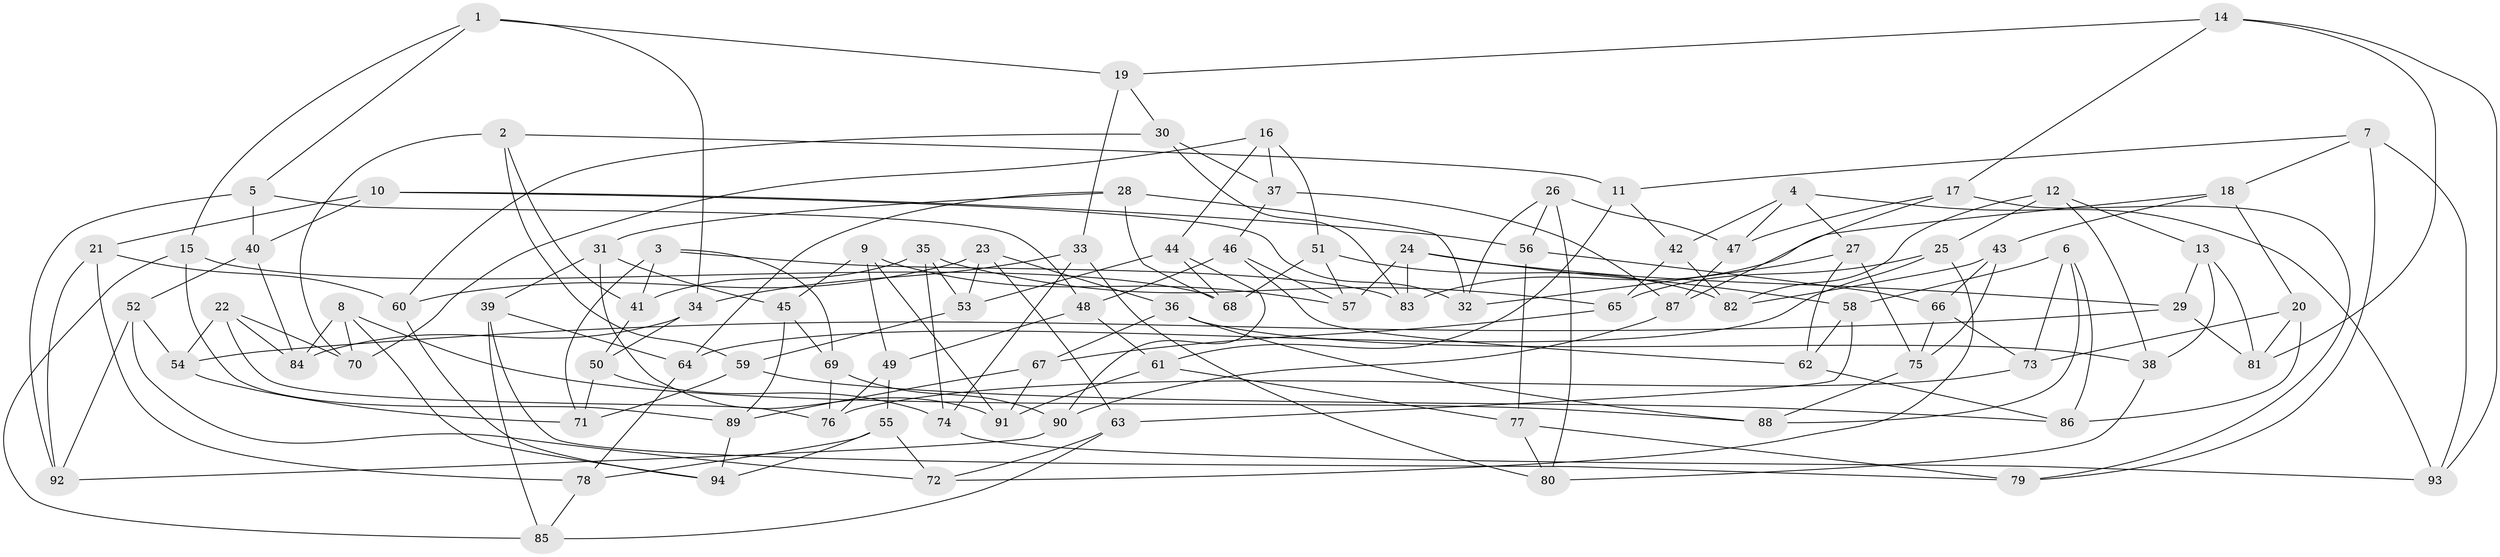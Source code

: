 // Generated by graph-tools (version 1.1) at 2025/03/03/09/25 03:03:00]
// undirected, 94 vertices, 188 edges
graph export_dot {
graph [start="1"]
  node [color=gray90,style=filled];
  1;
  2;
  3;
  4;
  5;
  6;
  7;
  8;
  9;
  10;
  11;
  12;
  13;
  14;
  15;
  16;
  17;
  18;
  19;
  20;
  21;
  22;
  23;
  24;
  25;
  26;
  27;
  28;
  29;
  30;
  31;
  32;
  33;
  34;
  35;
  36;
  37;
  38;
  39;
  40;
  41;
  42;
  43;
  44;
  45;
  46;
  47;
  48;
  49;
  50;
  51;
  52;
  53;
  54;
  55;
  56;
  57;
  58;
  59;
  60;
  61;
  62;
  63;
  64;
  65;
  66;
  67;
  68;
  69;
  70;
  71;
  72;
  73;
  74;
  75;
  76;
  77;
  78;
  79;
  80;
  81;
  82;
  83;
  84;
  85;
  86;
  87;
  88;
  89;
  90;
  91;
  92;
  93;
  94;
  1 -- 5;
  1 -- 19;
  1 -- 34;
  1 -- 15;
  2 -- 70;
  2 -- 11;
  2 -- 41;
  2 -- 59;
  3 -- 83;
  3 -- 41;
  3 -- 69;
  3 -- 71;
  4 -- 93;
  4 -- 42;
  4 -- 47;
  4 -- 27;
  5 -- 92;
  5 -- 40;
  5 -- 48;
  6 -- 58;
  6 -- 73;
  6 -- 86;
  6 -- 88;
  7 -- 79;
  7 -- 93;
  7 -- 18;
  7 -- 11;
  8 -- 88;
  8 -- 94;
  8 -- 70;
  8 -- 84;
  9 -- 57;
  9 -- 91;
  9 -- 45;
  9 -- 49;
  10 -- 40;
  10 -- 21;
  10 -- 32;
  10 -- 56;
  11 -- 61;
  11 -- 42;
  12 -- 13;
  12 -- 25;
  12 -- 82;
  12 -- 38;
  13 -- 29;
  13 -- 38;
  13 -- 81;
  14 -- 93;
  14 -- 81;
  14 -- 17;
  14 -- 19;
  15 -- 85;
  15 -- 68;
  15 -- 89;
  16 -- 51;
  16 -- 37;
  16 -- 44;
  16 -- 70;
  17 -- 79;
  17 -- 87;
  17 -- 47;
  18 -- 43;
  18 -- 83;
  18 -- 20;
  19 -- 30;
  19 -- 33;
  20 -- 81;
  20 -- 86;
  20 -- 73;
  21 -- 92;
  21 -- 60;
  21 -- 78;
  22 -- 70;
  22 -- 76;
  22 -- 54;
  22 -- 84;
  23 -- 63;
  23 -- 60;
  23 -- 53;
  23 -- 36;
  24 -- 57;
  24 -- 58;
  24 -- 83;
  24 -- 29;
  25 -- 72;
  25 -- 64;
  25 -- 65;
  26 -- 47;
  26 -- 80;
  26 -- 32;
  26 -- 56;
  27 -- 75;
  27 -- 62;
  27 -- 32;
  28 -- 31;
  28 -- 32;
  28 -- 68;
  28 -- 64;
  29 -- 54;
  29 -- 81;
  30 -- 60;
  30 -- 37;
  30 -- 83;
  31 -- 45;
  31 -- 39;
  31 -- 91;
  33 -- 34;
  33 -- 74;
  33 -- 80;
  34 -- 84;
  34 -- 50;
  35 -- 53;
  35 -- 65;
  35 -- 74;
  35 -- 41;
  36 -- 88;
  36 -- 38;
  36 -- 67;
  37 -- 46;
  37 -- 87;
  38 -- 80;
  39 -- 79;
  39 -- 64;
  39 -- 85;
  40 -- 52;
  40 -- 84;
  41 -- 50;
  42 -- 65;
  42 -- 82;
  43 -- 66;
  43 -- 75;
  43 -- 82;
  44 -- 53;
  44 -- 90;
  44 -- 68;
  45 -- 89;
  45 -- 69;
  46 -- 57;
  46 -- 48;
  46 -- 62;
  47 -- 87;
  48 -- 61;
  48 -- 49;
  49 -- 76;
  49 -- 55;
  50 -- 71;
  50 -- 74;
  51 -- 68;
  51 -- 82;
  51 -- 57;
  52 -- 92;
  52 -- 54;
  52 -- 72;
  53 -- 59;
  54 -- 71;
  55 -- 78;
  55 -- 72;
  55 -- 94;
  56 -- 77;
  56 -- 66;
  58 -- 62;
  58 -- 63;
  59 -- 86;
  59 -- 71;
  60 -- 94;
  61 -- 91;
  61 -- 77;
  62 -- 86;
  63 -- 85;
  63 -- 72;
  64 -- 78;
  65 -- 67;
  66 -- 73;
  66 -- 75;
  67 -- 89;
  67 -- 91;
  69 -- 90;
  69 -- 76;
  73 -- 76;
  74 -- 93;
  75 -- 88;
  77 -- 80;
  77 -- 79;
  78 -- 85;
  87 -- 90;
  89 -- 94;
  90 -- 92;
}
